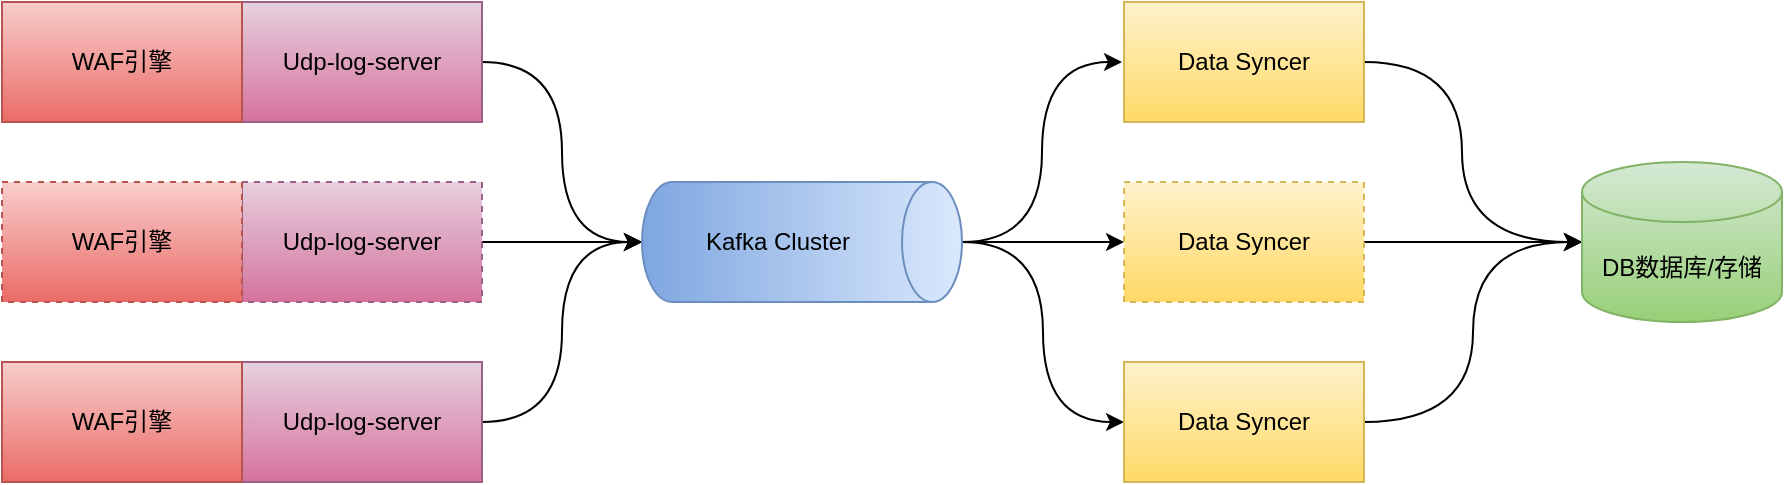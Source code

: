 <mxfile version="16.2.4" type="github">
  <diagram id="XudfJn3Po80QzpkaA8Kc" name="第 1 页">
    <mxGraphModel dx="2256" dy="749" grid="1" gridSize="10" guides="1" tooltips="1" connect="1" arrows="1" fold="1" page="1" pageScale="1" pageWidth="850" pageHeight="1100" math="0" shadow="0">
      <root>
        <mxCell id="0" />
        <mxCell id="1" parent="0" />
        <mxCell id="_19977oniscihQ7JhCu1-26" style="edgeStyle=orthogonalEdgeStyle;curved=1;rounded=0;orthogonalLoop=1;jettySize=auto;html=1;exitX=1;exitY=0.5;exitDx=0;exitDy=0;entryX=0.5;entryY=1;entryDx=0;entryDy=0;entryPerimeter=0;" edge="1" parent="1" source="_19977oniscihQ7JhCu1-6" target="_19977oniscihQ7JhCu1-9">
          <mxGeometry relative="1" as="geometry" />
        </mxCell>
        <mxCell id="_19977oniscihQ7JhCu1-6" value="Udp-log-server" style="rounded=0;whiteSpace=wrap;html=1;fillColor=#e6d0de;gradientColor=#d5739d;strokeColor=#996185;" vertex="1" parent="1">
          <mxGeometry x="40" y="60" width="120" height="60" as="geometry" />
        </mxCell>
        <mxCell id="_19977oniscihQ7JhCu1-27" style="edgeStyle=orthogonalEdgeStyle;curved=1;rounded=0;orthogonalLoop=1;jettySize=auto;html=1;exitX=1;exitY=0.5;exitDx=0;exitDy=0;" edge="1" parent="1" source="_19977oniscihQ7JhCu1-7">
          <mxGeometry relative="1" as="geometry">
            <mxPoint x="240" y="180" as="targetPoint" />
            <Array as="points">
              <mxPoint x="200" y="270" />
              <mxPoint x="200" y="180" />
            </Array>
          </mxGeometry>
        </mxCell>
        <mxCell id="_19977oniscihQ7JhCu1-7" value="&lt;span&gt;Udp-log-server&lt;/span&gt;" style="rounded=0;whiteSpace=wrap;html=1;fillColor=#e6d0de;gradientColor=#d5739d;strokeColor=#996185;" vertex="1" parent="1">
          <mxGeometry x="40" y="240" width="120" height="60" as="geometry" />
        </mxCell>
        <mxCell id="_19977oniscihQ7JhCu1-13" value="" style="edgeStyle=orthogonalEdgeStyle;rounded=0;orthogonalLoop=1;jettySize=auto;html=1;" edge="1" parent="1" source="_19977oniscihQ7JhCu1-8" target="_19977oniscihQ7JhCu1-9">
          <mxGeometry relative="1" as="geometry" />
        </mxCell>
        <mxCell id="_19977oniscihQ7JhCu1-8" value="&lt;span&gt;Udp-log-server&lt;/span&gt;" style="rounded=0;whiteSpace=wrap;html=1;fillColor=#e6d0de;gradientColor=#d5739d;strokeColor=#996185;dashed=1;" vertex="1" parent="1">
          <mxGeometry x="40" y="150" width="120" height="60" as="geometry" />
        </mxCell>
        <mxCell id="_19977oniscihQ7JhCu1-28" style="edgeStyle=orthogonalEdgeStyle;curved=1;rounded=0;orthogonalLoop=1;jettySize=auto;html=1;exitX=0.5;exitY=0;exitDx=0;exitDy=0;exitPerimeter=0;entryX=0;entryY=0.5;entryDx=0;entryDy=0;" edge="1" parent="1" source="_19977oniscihQ7JhCu1-9" target="_19977oniscihQ7JhCu1-11">
          <mxGeometry relative="1" as="geometry" />
        </mxCell>
        <mxCell id="_19977oniscihQ7JhCu1-29" style="edgeStyle=orthogonalEdgeStyle;curved=1;rounded=0;orthogonalLoop=1;jettySize=auto;html=1;exitX=0.5;exitY=0;exitDx=0;exitDy=0;exitPerimeter=0;" edge="1" parent="1" source="_19977oniscihQ7JhCu1-9">
          <mxGeometry relative="1" as="geometry">
            <mxPoint x="480" y="90" as="targetPoint" />
            <Array as="points">
              <mxPoint x="440" y="180" />
              <mxPoint x="440" y="90" />
            </Array>
          </mxGeometry>
        </mxCell>
        <mxCell id="_19977oniscihQ7JhCu1-30" style="edgeStyle=orthogonalEdgeStyle;curved=1;rounded=0;orthogonalLoop=1;jettySize=auto;html=1;exitX=0.5;exitY=0;exitDx=0;exitDy=0;exitPerimeter=0;entryX=0;entryY=0.5;entryDx=0;entryDy=0;" edge="1" parent="1" source="_19977oniscihQ7JhCu1-9" target="_19977oniscihQ7JhCu1-12">
          <mxGeometry relative="1" as="geometry" />
        </mxCell>
        <mxCell id="_19977oniscihQ7JhCu1-9" value="Kafka Cluster" style="shape=cylinder3;whiteSpace=wrap;html=1;boundedLbl=1;backgroundOutline=1;size=15;direction=south;fillColor=#dae8fc;strokeColor=#6c8ebf;strokeWidth=1;gradientColor=#7ea6e0;" vertex="1" parent="1">
          <mxGeometry x="240" y="150" width="160" height="60" as="geometry" />
        </mxCell>
        <mxCell id="_19977oniscihQ7JhCu1-25" style="edgeStyle=orthogonalEdgeStyle;curved=1;rounded=0;orthogonalLoop=1;jettySize=auto;html=1;exitX=1;exitY=0.5;exitDx=0;exitDy=0;" edge="1" parent="1" source="_19977oniscihQ7JhCu1-10">
          <mxGeometry relative="1" as="geometry">
            <mxPoint x="710" y="180" as="targetPoint" />
            <Array as="points">
              <mxPoint x="650" y="90" />
              <mxPoint x="650" y="180" />
            </Array>
          </mxGeometry>
        </mxCell>
        <mxCell id="_19977oniscihQ7JhCu1-10" value="Data Syncer" style="rounded=0;whiteSpace=wrap;html=1;fillColor=#fff2cc;gradientColor=#ffd966;strokeColor=#d6b656;" vertex="1" parent="1">
          <mxGeometry x="481" y="60" width="120" height="60" as="geometry" />
        </mxCell>
        <mxCell id="_19977oniscihQ7JhCu1-20" style="edgeStyle=orthogonalEdgeStyle;rounded=0;orthogonalLoop=1;jettySize=auto;html=1;exitX=1;exitY=0.5;exitDx=0;exitDy=0;entryX=0;entryY=0.5;entryDx=0;entryDy=0;entryPerimeter=0;" edge="1" parent="1" source="_19977oniscihQ7JhCu1-11" target="_19977oniscihQ7JhCu1-14">
          <mxGeometry relative="1" as="geometry" />
        </mxCell>
        <mxCell id="_19977oniscihQ7JhCu1-11" value="Data Syncer" style="rounded=0;whiteSpace=wrap;html=1;fillColor=#fff2cc;gradientColor=#ffd966;strokeColor=#d6b656;dashed=1;" vertex="1" parent="1">
          <mxGeometry x="481" y="150" width="120" height="60" as="geometry" />
        </mxCell>
        <mxCell id="_19977oniscihQ7JhCu1-22" style="edgeStyle=orthogonalEdgeStyle;curved=1;rounded=0;orthogonalLoop=1;jettySize=auto;html=1;exitX=1;exitY=0.5;exitDx=0;exitDy=0;entryX=0;entryY=0.5;entryDx=0;entryDy=0;entryPerimeter=0;" edge="1" parent="1" source="_19977oniscihQ7JhCu1-12" target="_19977oniscihQ7JhCu1-14">
          <mxGeometry relative="1" as="geometry" />
        </mxCell>
        <mxCell id="_19977oniscihQ7JhCu1-12" value="Data Syncer" style="rounded=0;whiteSpace=wrap;html=1;fillColor=#fff2cc;gradientColor=#ffd966;strokeColor=#d6b656;" vertex="1" parent="1">
          <mxGeometry x="481" y="240" width="120" height="60" as="geometry" />
        </mxCell>
        <mxCell id="_19977oniscihQ7JhCu1-14" value="DB数据库/存储" style="shape=cylinder3;whiteSpace=wrap;html=1;boundedLbl=1;backgroundOutline=1;size=15;fillColor=#d5e8d4;gradientColor=#97d077;strokeColor=#82b366;" vertex="1" parent="1">
          <mxGeometry x="710" y="140" width="100" height="80" as="geometry" />
        </mxCell>
        <mxCell id="_19977oniscihQ7JhCu1-17" value="WAF引擎" style="rounded=0;whiteSpace=wrap;html=1;fillColor=#f8cecc;gradientColor=#ea6b66;strokeColor=#b85450;" vertex="1" parent="1">
          <mxGeometry x="-80" y="60" width="120" height="60" as="geometry" />
        </mxCell>
        <mxCell id="_19977oniscihQ7JhCu1-18" value="WAF引擎" style="rounded=0;whiteSpace=wrap;html=1;fillColor=#f8cecc;gradientColor=#ea6b66;strokeColor=#b85450;dashed=1;" vertex="1" parent="1">
          <mxGeometry x="-80" y="150" width="120" height="60" as="geometry" />
        </mxCell>
        <mxCell id="_19977oniscihQ7JhCu1-19" value="WAF引擎" style="rounded=0;whiteSpace=wrap;html=1;fillColor=#f8cecc;gradientColor=#ea6b66;strokeColor=#b85450;" vertex="1" parent="1">
          <mxGeometry x="-80" y="240" width="120" height="60" as="geometry" />
        </mxCell>
      </root>
    </mxGraphModel>
  </diagram>
</mxfile>
